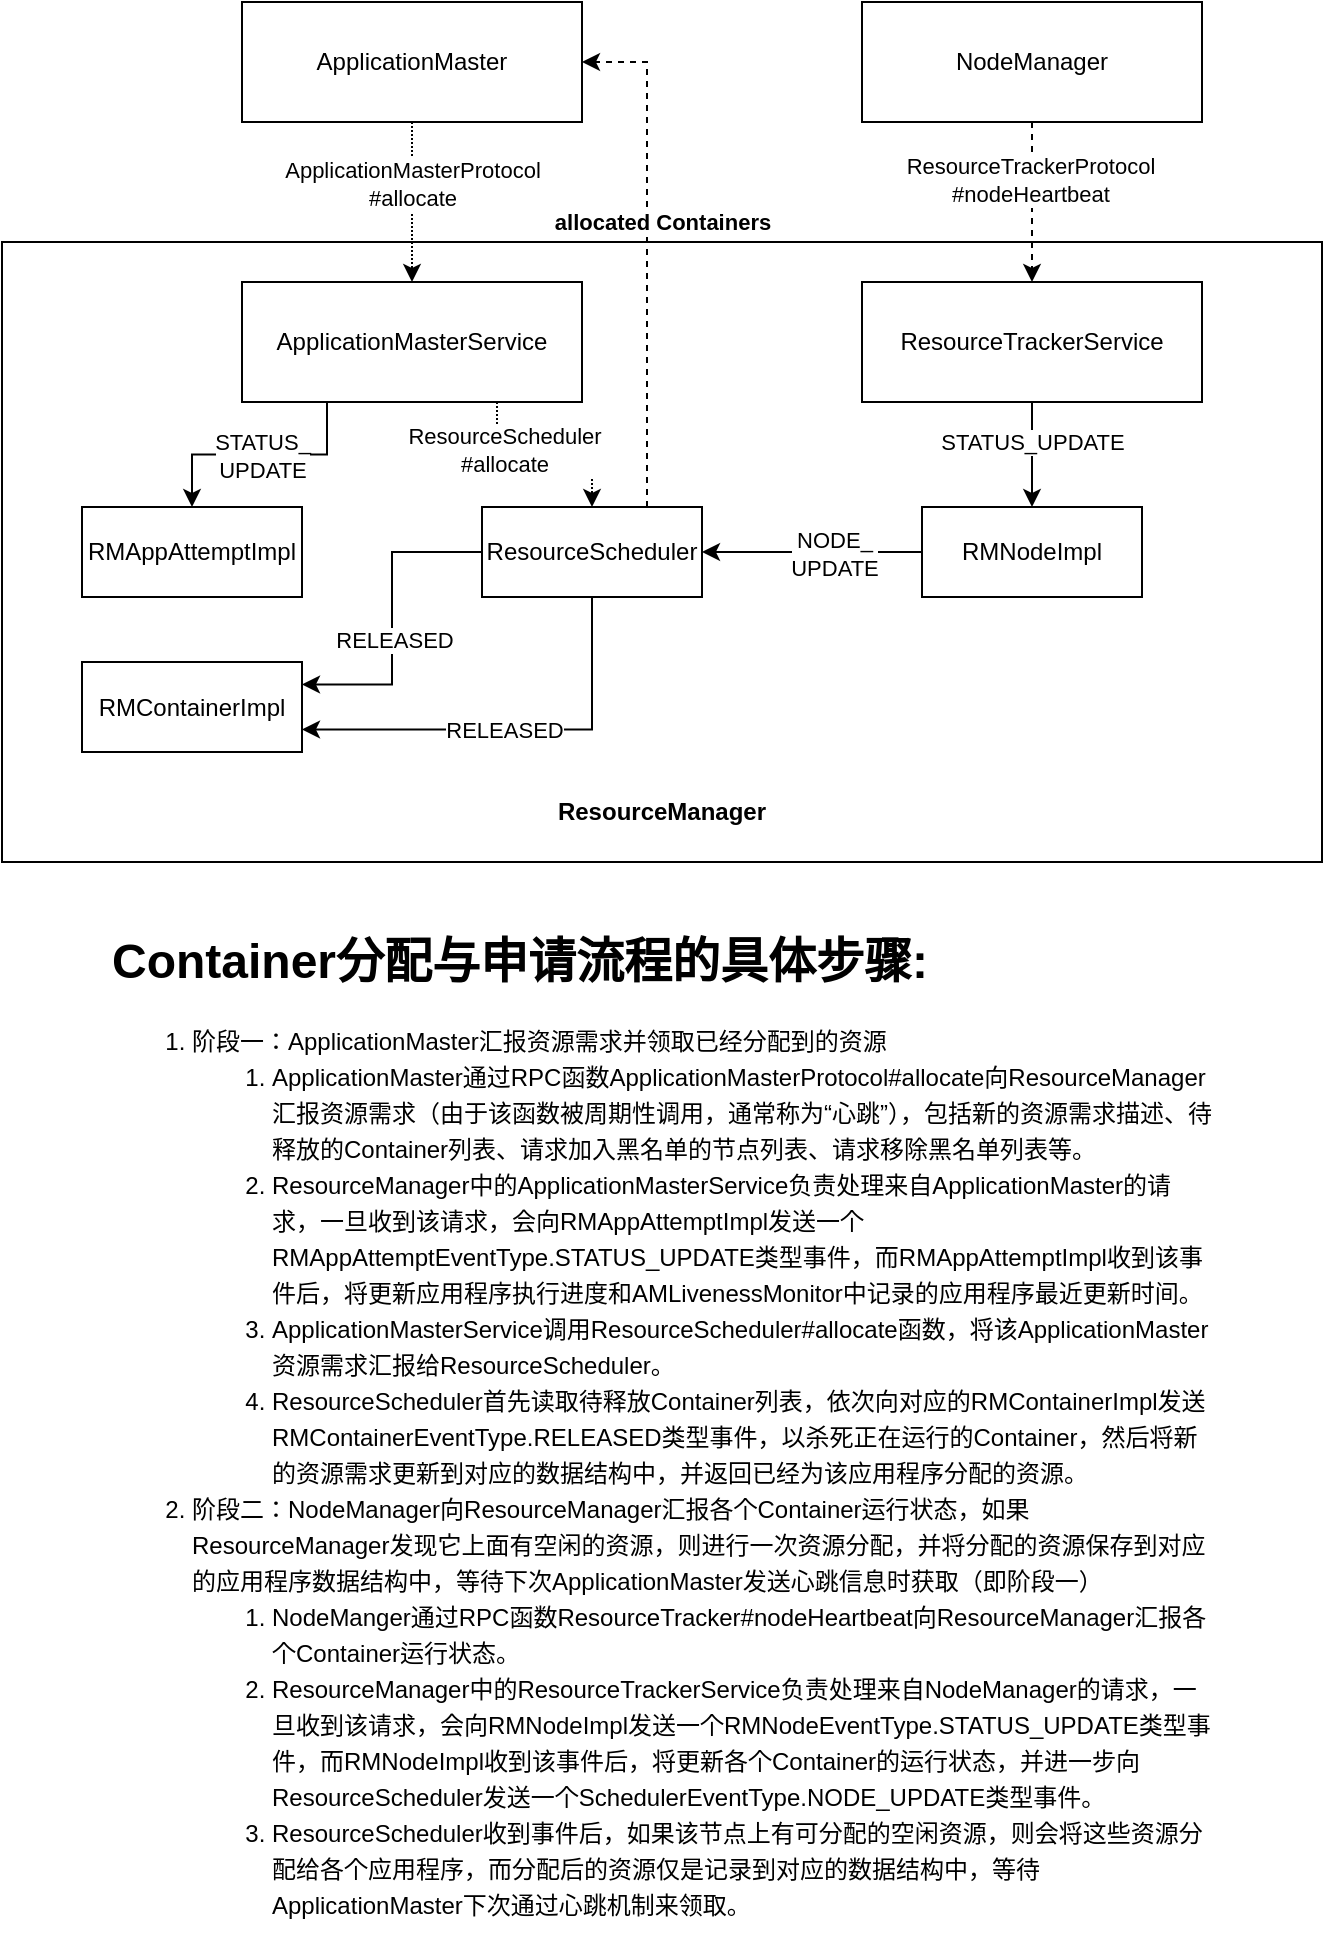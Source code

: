 <mxfile version="13.8.6" type="github">
  <diagram id="WyRZzV4c3pceHVaaJ9lw" name="第 1 页">
    <mxGraphModel dx="865" dy="457" grid="1" gridSize="10" guides="1" tooltips="1" connect="1" arrows="1" fold="1" page="1" pageScale="1" pageWidth="850" pageHeight="1100" math="0" shadow="0">
      <root>
        <mxCell id="0" />
        <mxCell id="1" parent="0" />
        <mxCell id="JMuRE93zRrlReeFvT3NZ-1" value="&lt;b&gt;&lt;br&gt;&lt;br&gt;&lt;br&gt;&lt;br&gt;&lt;br&gt;&lt;br&gt;&lt;br&gt;&lt;br&gt;&lt;br&gt;&lt;br&gt;&lt;br&gt;&lt;br&gt;&lt;br&gt;&lt;br&gt;&lt;br&gt;&lt;br&gt;&lt;br&gt;&lt;br&gt;ResourceManager&lt;/b&gt;" style="rounded=0;whiteSpace=wrap;html=1;" vertex="1" parent="1">
          <mxGeometry x="95" y="170" width="660" height="310" as="geometry" />
        </mxCell>
        <mxCell id="JMuRE93zRrlReeFvT3NZ-11" style="edgeStyle=orthogonalEdgeStyle;rounded=0;orthogonalLoop=1;jettySize=auto;html=1;exitX=0.25;exitY=1;exitDx=0;exitDy=0;" edge="1" parent="1" source="JMuRE93zRrlReeFvT3NZ-2" target="JMuRE93zRrlReeFvT3NZ-10">
          <mxGeometry relative="1" as="geometry" />
        </mxCell>
        <mxCell id="JMuRE93zRrlReeFvT3NZ-13" value="STATUS_&lt;br&gt;UPDATE" style="edgeLabel;html=1;align=center;verticalAlign=middle;resizable=0;points=[];" vertex="1" connectable="0" parent="JMuRE93zRrlReeFvT3NZ-11">
          <mxGeometry x="-0.215" relative="1" as="geometry">
            <mxPoint x="-12.08" as="offset" />
          </mxGeometry>
        </mxCell>
        <mxCell id="JMuRE93zRrlReeFvT3NZ-12" style="edgeStyle=orthogonalEdgeStyle;rounded=0;orthogonalLoop=1;jettySize=auto;html=1;exitX=0.75;exitY=1;exitDx=0;exitDy=0;dashed=1;dashPattern=1 1;" edge="1" parent="1" source="JMuRE93zRrlReeFvT3NZ-2" target="JMuRE93zRrlReeFvT3NZ-5">
          <mxGeometry relative="1" as="geometry" />
        </mxCell>
        <mxCell id="JMuRE93zRrlReeFvT3NZ-19" value="ResourceScheduler&lt;br&gt;#allocate" style="edgeLabel;html=1;align=center;verticalAlign=middle;resizable=0;points=[];" vertex="1" connectable="0" parent="JMuRE93zRrlReeFvT3NZ-12">
          <mxGeometry x="-0.517" y="3" relative="1" as="geometry">
            <mxPoint as="offset" />
          </mxGeometry>
        </mxCell>
        <mxCell id="JMuRE93zRrlReeFvT3NZ-2" value="ApplicationMasterService" style="rounded=0;whiteSpace=wrap;html=1;" vertex="1" parent="1">
          <mxGeometry x="215" y="190" width="170" height="60" as="geometry" />
        </mxCell>
        <mxCell id="JMuRE93zRrlReeFvT3NZ-6" style="edgeStyle=orthogonalEdgeStyle;rounded=0;orthogonalLoop=1;jettySize=auto;html=1;entryX=0.5;entryY=0;entryDx=0;entryDy=0;" edge="1" parent="1" source="JMuRE93zRrlReeFvT3NZ-3" target="JMuRE93zRrlReeFvT3NZ-4">
          <mxGeometry relative="1" as="geometry" />
        </mxCell>
        <mxCell id="JMuRE93zRrlReeFvT3NZ-7" value="STATUS_UPDATE" style="edgeLabel;html=1;align=center;verticalAlign=middle;resizable=0;points=[];" vertex="1" connectable="0" parent="JMuRE93zRrlReeFvT3NZ-6">
          <mxGeometry x="0.203" relative="1" as="geometry">
            <mxPoint y="-11.43" as="offset" />
          </mxGeometry>
        </mxCell>
        <mxCell id="JMuRE93zRrlReeFvT3NZ-3" value="ResourceTrackerService" style="rounded=0;whiteSpace=wrap;html=1;" vertex="1" parent="1">
          <mxGeometry x="525" y="190" width="170" height="60" as="geometry" />
        </mxCell>
        <mxCell id="JMuRE93zRrlReeFvT3NZ-8" style="edgeStyle=orthogonalEdgeStyle;rounded=0;orthogonalLoop=1;jettySize=auto;html=1;" edge="1" parent="1" source="JMuRE93zRrlReeFvT3NZ-4" target="JMuRE93zRrlReeFvT3NZ-5">
          <mxGeometry relative="1" as="geometry" />
        </mxCell>
        <mxCell id="JMuRE93zRrlReeFvT3NZ-9" value="NODE_&lt;br&gt;UPDATE" style="edgeLabel;html=1;align=center;verticalAlign=middle;resizable=0;points=[];" vertex="1" connectable="0" parent="JMuRE93zRrlReeFvT3NZ-8">
          <mxGeometry x="-0.192" y="1" relative="1" as="geometry">
            <mxPoint as="offset" />
          </mxGeometry>
        </mxCell>
        <mxCell id="JMuRE93zRrlReeFvT3NZ-4" value="RMNodeImpl" style="rounded=0;whiteSpace=wrap;html=1;" vertex="1" parent="1">
          <mxGeometry x="555" y="302.5" width="110" height="45" as="geometry" />
        </mxCell>
        <mxCell id="JMuRE93zRrlReeFvT3NZ-15" style="edgeStyle=orthogonalEdgeStyle;rounded=0;orthogonalLoop=1;jettySize=auto;html=1;entryX=1;entryY=0.25;entryDx=0;entryDy=0;" edge="1" parent="1" source="JMuRE93zRrlReeFvT3NZ-5" target="JMuRE93zRrlReeFvT3NZ-14">
          <mxGeometry relative="1" as="geometry" />
        </mxCell>
        <mxCell id="JMuRE93zRrlReeFvT3NZ-18" value="RELEASED" style="edgeLabel;html=1;align=center;verticalAlign=middle;resizable=0;points=[];" vertex="1" connectable="0" parent="JMuRE93zRrlReeFvT3NZ-15">
          <mxGeometry x="0.13" y="1" relative="1" as="geometry">
            <mxPoint as="offset" />
          </mxGeometry>
        </mxCell>
        <mxCell id="JMuRE93zRrlReeFvT3NZ-16" style="edgeStyle=orthogonalEdgeStyle;rounded=0;orthogonalLoop=1;jettySize=auto;html=1;exitX=0.5;exitY=1;exitDx=0;exitDy=0;entryX=1;entryY=0.75;entryDx=0;entryDy=0;" edge="1" parent="1" source="JMuRE93zRrlReeFvT3NZ-5" target="JMuRE93zRrlReeFvT3NZ-14">
          <mxGeometry relative="1" as="geometry" />
        </mxCell>
        <mxCell id="JMuRE93zRrlReeFvT3NZ-17" value="RELEASED" style="edgeLabel;html=1;align=center;verticalAlign=middle;resizable=0;points=[];" vertex="1" connectable="0" parent="JMuRE93zRrlReeFvT3NZ-16">
          <mxGeometry x="0.046" relative="1" as="geometry">
            <mxPoint as="offset" />
          </mxGeometry>
        </mxCell>
        <mxCell id="JMuRE93zRrlReeFvT3NZ-23" style="edgeStyle=orthogonalEdgeStyle;rounded=0;orthogonalLoop=1;jettySize=auto;html=1;exitX=0.75;exitY=0;exitDx=0;exitDy=0;entryX=1;entryY=0.5;entryDx=0;entryDy=0;dashed=1;" edge="1" parent="1" source="JMuRE93zRrlReeFvT3NZ-5" target="JMuRE93zRrlReeFvT3NZ-20">
          <mxGeometry relative="1" as="geometry" />
        </mxCell>
        <mxCell id="JMuRE93zRrlReeFvT3NZ-24" value="&lt;b&gt;allocated Containers&lt;/b&gt;" style="edgeLabel;html=1;align=center;verticalAlign=middle;resizable=0;points=[];" vertex="1" connectable="0" parent="JMuRE93zRrlReeFvT3NZ-23">
          <mxGeometry x="0.203" y="-1" relative="1" as="geometry">
            <mxPoint x="6.5" y="10.83" as="offset" />
          </mxGeometry>
        </mxCell>
        <mxCell id="JMuRE93zRrlReeFvT3NZ-5" value="ResourceScheduler" style="rounded=0;whiteSpace=wrap;html=1;" vertex="1" parent="1">
          <mxGeometry x="335" y="302.5" width="110" height="45" as="geometry" />
        </mxCell>
        <mxCell id="JMuRE93zRrlReeFvT3NZ-10" value="RMAppAttemptImpl" style="rounded=0;whiteSpace=wrap;html=1;" vertex="1" parent="1">
          <mxGeometry x="135" y="302.5" width="110" height="45" as="geometry" />
        </mxCell>
        <mxCell id="JMuRE93zRrlReeFvT3NZ-14" value="RMContainerImpl" style="rounded=0;whiteSpace=wrap;html=1;" vertex="1" parent="1">
          <mxGeometry x="135" y="380" width="110" height="45" as="geometry" />
        </mxCell>
        <mxCell id="JMuRE93zRrlReeFvT3NZ-21" style="edgeStyle=orthogonalEdgeStyle;rounded=0;orthogonalLoop=1;jettySize=auto;html=1;entryX=0.5;entryY=0;entryDx=0;entryDy=0;dashed=1;dashPattern=1 1;" edge="1" parent="1" source="JMuRE93zRrlReeFvT3NZ-20" target="JMuRE93zRrlReeFvT3NZ-2">
          <mxGeometry relative="1" as="geometry" />
        </mxCell>
        <mxCell id="JMuRE93zRrlReeFvT3NZ-22" value="ApplicationMasterProtocol&lt;br&gt;#allocate" style="edgeLabel;html=1;align=center;verticalAlign=middle;resizable=0;points=[];" vertex="1" connectable="0" parent="JMuRE93zRrlReeFvT3NZ-21">
          <mxGeometry x="-0.229" relative="1" as="geometry">
            <mxPoint as="offset" />
          </mxGeometry>
        </mxCell>
        <mxCell id="JMuRE93zRrlReeFvT3NZ-20" value="ApplicationMaster" style="rounded=0;whiteSpace=wrap;html=1;" vertex="1" parent="1">
          <mxGeometry x="215" y="50" width="170" height="60" as="geometry" />
        </mxCell>
        <mxCell id="JMuRE93zRrlReeFvT3NZ-26" style="edgeStyle=orthogonalEdgeStyle;rounded=0;orthogonalLoop=1;jettySize=auto;html=1;entryX=0.5;entryY=0;entryDx=0;entryDy=0;dashed=1;" edge="1" parent="1" source="JMuRE93zRrlReeFvT3NZ-25" target="JMuRE93zRrlReeFvT3NZ-3">
          <mxGeometry relative="1" as="geometry" />
        </mxCell>
        <mxCell id="JMuRE93zRrlReeFvT3NZ-27" value="ResourceTrackerProtocol&lt;br&gt;#nodeHeartbeat" style="edgeLabel;html=1;align=center;verticalAlign=middle;resizable=0;points=[];" vertex="1" connectable="0" parent="JMuRE93zRrlReeFvT3NZ-26">
          <mxGeometry x="-0.271" y="-1" relative="1" as="geometry">
            <mxPoint as="offset" />
          </mxGeometry>
        </mxCell>
        <mxCell id="JMuRE93zRrlReeFvT3NZ-25" value="NodeManager" style="rounded=0;whiteSpace=wrap;html=1;" vertex="1" parent="1">
          <mxGeometry x="525" y="50" width="170" height="60" as="geometry" />
        </mxCell>
        <mxCell id="JMuRE93zRrlReeFvT3NZ-28" value="&lt;h1&gt;Container分配与申请流程的具体步骤:&lt;/h1&gt;&lt;p&gt;&lt;/p&gt;&lt;ol style=&quot;line-height: 150%&quot;&gt;&lt;li&gt;阶段一：ApplicationMaster汇报资源需求并领取已经分配到的资源&lt;br&gt;&lt;/li&gt;&lt;ol&gt;&lt;li&gt;ApplicationMaster通过RPC函数ApplicationMasterProtocol#allocate向ResourceManager汇报资源需求（由于该函数被周期性调用，通常称为“心跳”），包括新的资源需求描述、待释放的Container列表、请求加入黑名单的节点列表、请求移除黑名单列表等。&lt;br&gt;&lt;/li&gt;&lt;li&gt;ResourceManager中的ApplicationMasterService负责处理来自ApplicationMaster的请求，一旦收到该请求，会向RMAppAttemptImpl发送一个RMAppAttemptEventType.STATUS_UPDATE类型事件，而RMAppAttemptImpl收到该事件后，将更新应用程序执行进度和AMLivenessMonitor中记录的应用程序最近更新时间。&lt;br&gt;&lt;/li&gt;&lt;li&gt;ApplicationMasterService调用ResourceScheduler#allocate函数，将该ApplicationMaster资源需求汇报给ResourceScheduler。&lt;br&gt;&lt;/li&gt;&lt;li&gt;ResourceScheduler首先读取待释放Container列表，依次向对应的RMContainerImpl发送RMContainerEventType.RELEASED类型事件，以杀死正在运行的Container，然后将新的资源需求更新到对应的数据结构中，并返回已经为该应用程序分配的资源。&lt;br&gt;&lt;/li&gt;&lt;/ol&gt;&lt;li&gt;阶段二：NodeManager向ResourceManager汇报各个Container运行状态，如果ResourceManager发现它上面有空闲的资源，则进行一次资源分配，并将分配的资源保存到对应的应用程序数据结构中，等待下次ApplicationMaster发送心跳信息时获取（即阶段一）&lt;br&gt;&lt;/li&gt;&lt;ol&gt;&lt;li&gt;NodeManger通过RPC函数ResourceTracker#nodeHeartbeat向ResourceManager汇报各个Container运行状态。&lt;br&gt;&lt;/li&gt;&lt;li&gt;ResourceManager中的ResourceTrackerService负责处理来自NodeManager的请求，一旦收到该请求，会向RMNodeImpl发送一个RMNodeEventType.STATUS_UPDATE类型事件，而RMNodeImpl收到该事件后，将更新各个Container的运行状态，并进一步向ResourceScheduler发送一个SchedulerEventType.NODE_UPDATE类型事件。&lt;br&gt;&lt;/li&gt;&lt;li&gt;ResourceScheduler收到事件后，如果该节点上有可分配的空闲资源，则会将这些资源分配给各个应用程序，而分配后的资源仅是记录到对应的数据结构中，等待ApplicationMaster下次通过心跳机制来领取。&lt;br&gt;&lt;/li&gt;&lt;/ol&gt;&lt;/ol&gt;&lt;p&gt;&lt;/p&gt;" style="text;html=1;strokeColor=none;fillColor=none;spacing=5;spacingTop=-20;whiteSpace=wrap;overflow=hidden;rounded=0;" vertex="1" parent="1">
          <mxGeometry x="145" y="510" width="560" height="510" as="geometry" />
        </mxCell>
      </root>
    </mxGraphModel>
  </diagram>
</mxfile>
